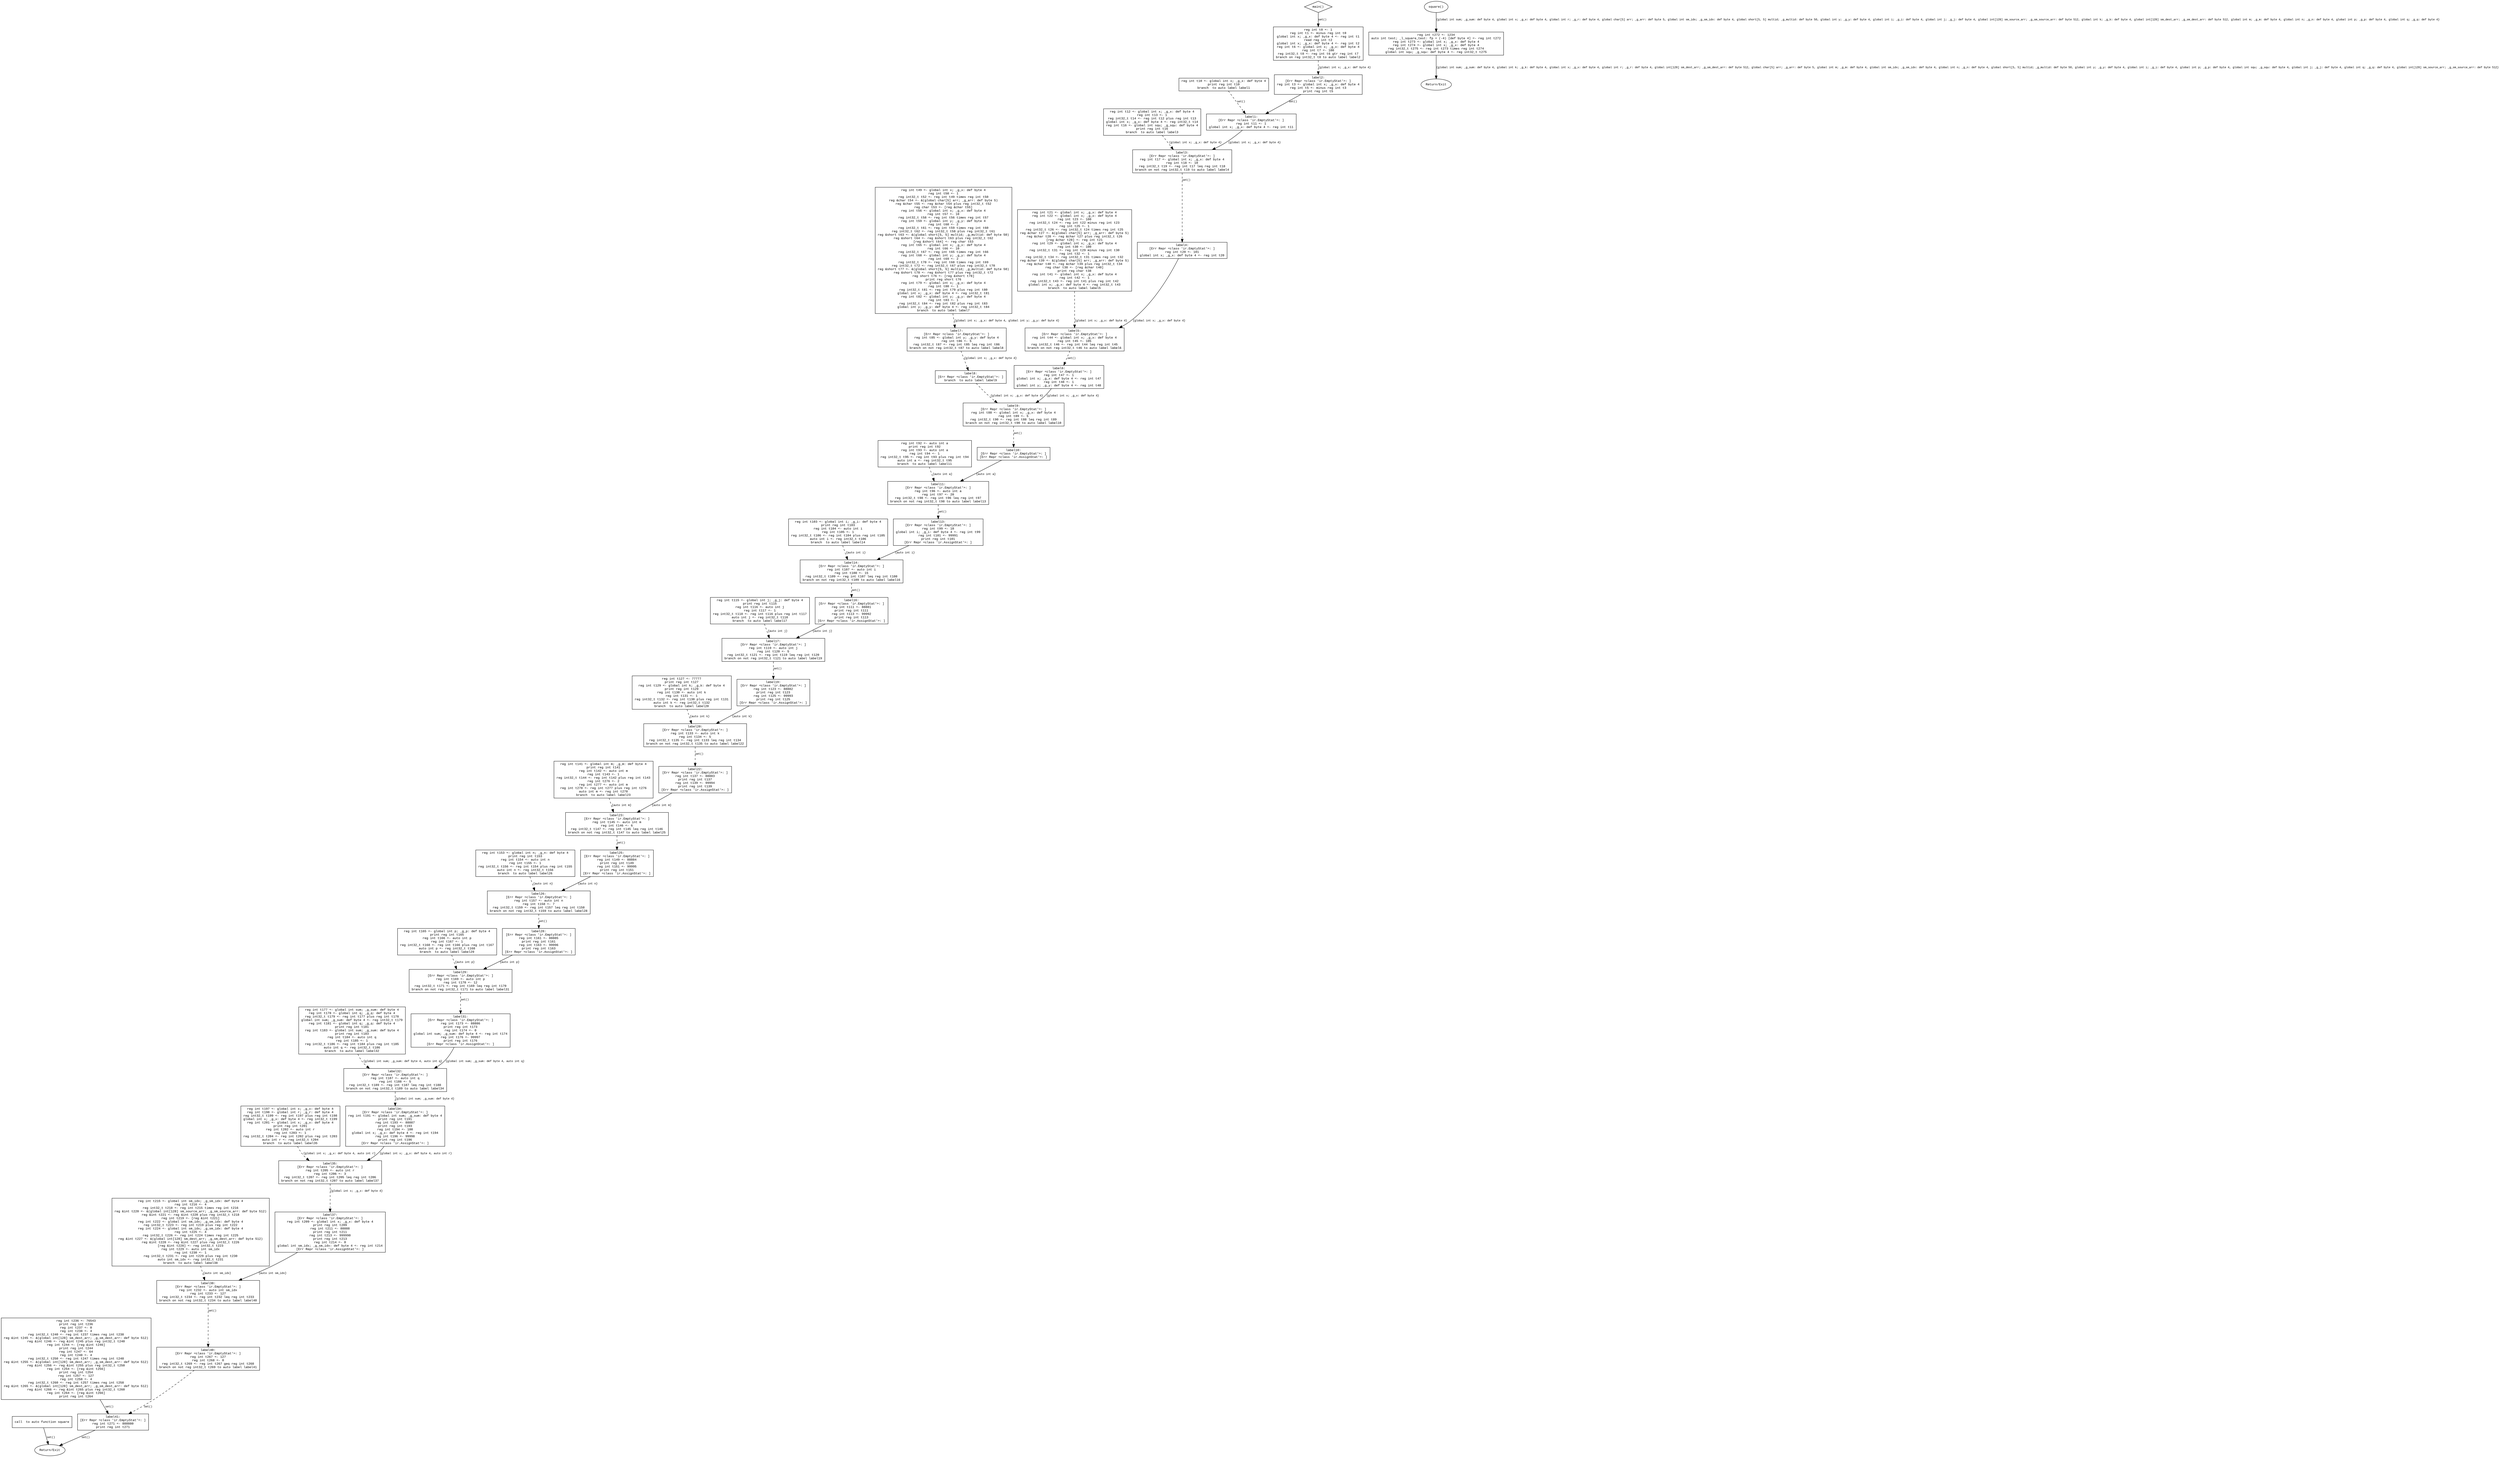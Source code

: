 digraph G {
  rankdir=TB;
  node [shape=box, fontname="Courier New", fontsize=10];
  edge [fontname="Courier New", fontsize=9];

  // BasicBlock ID for CFG list: 138571680132928
  BB_138571680132928 [label="reg int t0 <- 1\nreg int t1 <- minus reg int t0\nglobal int x; _g_x: def byte 4 <- reg int t1\nread reg int t2\nglobal int x; _g_x: def byte 4 <- reg int t2\nreg int t6 <- global int x; _g_x: def byte 4\nreg int t7 <- 100\nreg int32_t t8 <- reg int t6 gtr reg int t7\nbranch on reg int32_t t8 to auto label label2"];
BB_138571680132928 -> BB_138571680132880 [style=dashed,label="{global int x; _g_x: def byte 4}"];
  // BasicBlock ID for CFG list: 138571680132832
  BB_138571680132832 [label="reg int t10 <- global int x; _g_x: def byte 4\nprint reg int t10\nbranch  to auto label label1"];
BB_138571680132832 -> BB_138571680130720 [style=dashed,label="set()"];
  // BasicBlock ID for CFG list: 138571680132880
  BB_138571680132880 [label="label2:\n[Err Repr <class 'ir.EmptyStat'>: ]\nreg int t3 <- global int x; _g_x: def byte 4\nreg int t5 <- minus reg int t3\nprint reg int t5"];
BB_138571680132880 -> BB_138571680130720 [label="set()"];
  // BasicBlock ID for CFG list: 138571680130720
  BB_138571680130720 [label="label1:\n[Err Repr <class 'ir.EmptyStat'>: ]\nreg int t11 <- 1\nglobal int x; _g_x: def byte 4 <- reg int t11"];
BB_138571680130720 -> BB_138571680130144 [label="{global int x; _g_x: def byte 4}"];
  // BasicBlock ID for CFG list: 138571680130144
  BB_138571680130144 [label="label3:\n[Err Repr <class 'ir.EmptyStat'>: ]\nreg int t17 <- global int x; _g_x: def byte 4\nreg int t18 <- 10\nreg int32_t t19 <- reg int t17 leq reg int t18\nbranch on not reg int32_t t19 to auto label label4"];
BB_138571680130144 -> BB_138571680130672 [style=dashed,label="set()"];
  // BasicBlock ID for CFG list: 138571680130192
  BB_138571680130192 [label="call  to auto function square"];
BB_138571680130192 -> exit_global [label="set()"];
  exit_global [shape=ellipse, label="Return/Exit"];
  // BasicBlock ID for CFG list: 138571680130048
  BB_138571680130048 [label="reg int t12 <- global int x; _g_x: def byte 4\nreg int t13 <- 1\nreg int32_t t14 <- reg int t12 plus reg int t13\nglobal int x; _g_x: def byte 4 <- reg int32_t t14\nreg int t16 <- global int squ; _g_squ: def byte 4\nprint reg int t16\nbranch  to auto label label3"];
BB_138571680130048 -> BB_138571680130144 [style=dashed,label="{global int x; _g_x: def byte 4}"];
  // BasicBlock ID for CFG list: 138571680130672
  BB_138571680130672 [label="label4:\n[Err Repr <class 'ir.EmptyStat'>: ]\nreg int t20 <- 101\nglobal int x; _g_x: def byte 4 <- reg int t20"];
BB_138571680130672 -> BB_138571680149712 [label="{global int x; _g_x: def byte 4}"];
  // BasicBlock ID for CFG list: 138571680149712
  BB_138571680149712 [label="label5:\n[Err Repr <class 'ir.EmptyStat'>: ]\nreg int t44 <- global int x; _g_x: def byte 4\nreg int t45 <- 105\nreg int32_t t46 <- reg int t44 leq reg int t45\nbranch on not reg int32_t t46 to auto label label6"];
BB_138571680149712 -> BB_138571680151824 [style=dashed,label="set()"];
  // BasicBlock ID for CFG list: 138571680151872
  BB_138571680151872 [label="reg int t21 <- global int x; _g_x: def byte 4\nreg int t22 <- global int x; _g_x: def byte 4\nreg int t23 <- 100\nreg int32_t t24 <- reg int t22 minus reg int t23\nreg int t25 <- 1\nreg int32_t t26 <- reg int32_t t24 times reg int t25\nreg &char t27 <- &(global char[5] arr; _g_arr: def byte 5)\nreg &char t28 <- reg &char t27 plus reg int32_t t26\n[reg &char t28] <- reg int t21\nreg int t29 <- global int x; _g_x: def byte 4\nreg int t30 <- 100\nreg int32_t t31 <- reg int t29 minus reg int t30\nreg int t32 <- 1\nreg int32_t t34 <- reg int32_t t31 times reg int t32\nreg &char t39 <- &(global char[5] arr; _g_arr: def byte 5)\nreg &char t40 <- reg &char t39 plus reg int32_t t34\nreg char t38 <- [reg &char t40]\nprint reg char t38\nreg int t41 <- global int x; _g_x: def byte 4\nreg int t42 <- 1\nreg int32_t t43 <- reg int t41 plus reg int t42\nglobal int x; _g_x: def byte 4 <- reg int32_t t43\nbranch  to auto label label5"];
BB_138571680151872 -> BB_138571680149712 [style=dashed,label="{global int x; _g_x: def byte 4}"];
  // BasicBlock ID for CFG list: 138571680151824
  BB_138571680151824 [label="label6:\n[Err Repr <class 'ir.EmptyStat'>: ]\nreg int t47 <- 1\nglobal int x; _g_x: def byte 4 <- reg int t47\nreg int t48 <- 1\nglobal int y; _g_y: def byte 4 <- reg int t48"];
BB_138571680151824 -> BB_138571680151920 [label="{global int x; _g_x: def byte 4}"];
  // BasicBlock ID for CFG list: 138571680151920
  BB_138571680151920 [label="label9:\n[Err Repr <class 'ir.EmptyStat'>: ]\nreg int t88 <- global int x; _g_x: def byte 4\nreg int t89 <- 5\nreg int32_t t90 <- reg int t88 leq reg int t89\nbranch on not reg int32_t t90 to auto label label10"];
BB_138571680151920 -> BB_138571680152448 [style=dashed,label="set()"];
  // BasicBlock ID for CFG list: 138571680152352
  BB_138571680152352 [label="label7:\n[Err Repr <class 'ir.EmptyStat'>: ]\nreg int t85 <- global int y; _g_y: def byte 4\nreg int t86 <- 5\nreg int32_t t87 <- reg int t85 leq reg int t86\nbranch on not reg int32_t t87 to auto label label8"];
BB_138571680152352 -> BB_138571680152496 [style=dashed,label="{global int x; _g_x: def byte 4}"];
  // BasicBlock ID for CFG list: 138571680151968
  BB_138571680151968 [label="reg int t49 <- global int x; _g_x: def byte 4\nreg int t50 <- 1\nreg int32_t t52 <- reg int t49 times reg int t50\nreg &char t54 <- &(global char[5] arr; _g_arr: def byte 5)\nreg &char t55 <- reg &char t54 plus reg int32_t t52\nreg char t53 <- [reg &char t55]\nreg int t56 <- global int x; _g_x: def byte 4\nreg int t57 <- 10\nreg int32_t t58 <- reg int t56 times reg int t57\nreg int t59 <- global int y; _g_y: def byte 4\nreg int t60 <- 2\nreg int32_t t61 <- reg int t59 times reg int t60\nreg int32_t t62 <- reg int32_t t58 plus reg int32_t t61\nreg &short t63 <- &(global short[5, 5] multid; _g_multid: def byte 50)\nreg &short t64 <- reg &short t63 plus reg int32_t t62\n[reg &short t64] <- reg char t53\nreg int t65 <- global int x; _g_x: def byte 4\nreg int t66 <- 10\nreg int32_t t67 <- reg int t65 times reg int t66\nreg int t68 <- global int y; _g_y: def byte 4\nreg int t69 <- 2\nreg int32_t t70 <- reg int t68 times reg int t69\nreg int32_t t72 <- reg int32_t t67 plus reg int32_t t70\nreg &short t77 <- &(global short[5, 5] multid; _g_multid: def byte 50)\nreg &short t78 <- reg &short t77 plus reg int32_t t72\nreg short t76 <- [reg &short t78]\nprint reg short t76\nreg int t79 <- global int x; _g_x: def byte 4\nreg int t80 <- 1\nreg int32_t t81 <- reg int t79 plus reg int t80\nglobal int x; _g_x: def byte 4 <- reg int32_t t81\nreg int t82 <- global int y; _g_y: def byte 4\nreg int t83 <- 1\nreg int32_t t84 <- reg int t82 plus reg int t83\nglobal int y; _g_y: def byte 4 <- reg int32_t t84\nbranch  to auto label label7"];
BB_138571680151968 -> BB_138571680152352 [style=dashed,label="{global int x; _g_x: def byte 4, global int y; _g_y: def byte 4}"];
  // BasicBlock ID for CFG list: 138571680152496
  BB_138571680152496 [label="label8:\n[Err Repr <class 'ir.EmptyStat'>: ]\nbranch  to auto label label9"];
BB_138571680152496 -> BB_138571680151920 [style=dashed,label="{global int x; _g_x: def byte 4}"];
  // BasicBlock ID for CFG list: 138571680152448
  BB_138571680152448 [label="label10:\n[Err Repr <class 'ir.EmptyStat'>: ]\n[Err Repr <class 'ir.AssignStat'>: ]"];
BB_138571680152448 -> BB_138571680163152 [label="{auto int a}"];
  // BasicBlock ID for CFG list: 138571680163152
  BB_138571680163152 [label="label11:\n[Err Repr <class 'ir.EmptyStat'>: ]\nreg int t96 <- auto int a\nreg int t97 <- 20\nreg int32_t t98 <- reg int t96 leq reg int t97\nbranch on not reg int32_t t98 to auto label label13"];
BB_138571680163152 -> BB_138571680165408 [style=dashed,label="set()"];
  // BasicBlock ID for CFG list: 138571680163248
  BB_138571680163248 [label="reg int t92 <- auto int a\nprint reg int t92\nreg int t93 <- auto int a\nreg int t94 <- 1\nreg int32_t t95 <- reg int t93 plus reg int t94\nauto int a <- reg int32_t t95\nbranch  to auto label label11"];
BB_138571680163248 -> BB_138571680163152 [style=dashed,label="{auto int a}"];
  // BasicBlock ID for CFG list: 138571680165408
  BB_138571680165408 [label="label13:\n[Err Repr <class 'ir.EmptyStat'>: ]\nreg int t99 <- 10\nglobal int i; _g_i: def byte 4 <- reg int t99\nreg int t101 <- 99991\nprint reg int t101\n[Err Repr <class 'ir.AssignStat'>: ]"];
BB_138571680165408 -> BB_138571680165456 [label="{auto int i}"];
  // BasicBlock ID for CFG list: 138571680165456
  BB_138571680165456 [label="label14:\n[Err Repr <class 'ir.EmptyStat'>: ]\nreg int t107 <- auto int i\nreg int t108 <- 15\nreg int32_t t109 <- reg int t107 leq reg int t108\nbranch on not reg int32_t t109 to auto label label16"];
BB_138571680165456 -> BB_138571680165504 [style=dashed,label="set()"];
  // BasicBlock ID for CFG list: 138571680162960
  BB_138571680162960 [label="reg int t103 <- global int i; _g_i: def byte 4\nprint reg int t103\nreg int t104 <- auto int i\nreg int t105 <- 1\nreg int32_t t106 <- reg int t104 plus reg int t105\nauto int i <- reg int32_t t106\nbranch  to auto label label14"];
BB_138571680162960 -> BB_138571680165456 [style=dashed,label="{auto int i}"];
  // BasicBlock ID for CFG list: 138571680165504
  BB_138571680165504 [label="label16:\n[Err Repr <class 'ir.EmptyStat'>: ]\nreg int t111 <- 88881\nprint reg int t111\nreg int t113 <- 99992\nprint reg int t113\n[Err Repr <class 'ir.AssignStat'>: ]"];
BB_138571680165504 -> BB_138571680165552 [label="{auto int j}"];
  // BasicBlock ID for CFG list: 138571680165552
  BB_138571680165552 [label="label17:\n[Err Repr <class 'ir.EmptyStat'>: ]\nreg int t119 <- auto int j\nreg int t120 <- 5\nreg int32_t t121 <- reg int t119 leq reg int t120\nbranch on not reg int32_t t121 to auto label label19"];
BB_138571680165552 -> BB_138571680163968 [style=dashed,label="set()"];
  // BasicBlock ID for CFG list: 138571680163488
  BB_138571680163488 [label="reg int t115 <- global int j; _g_j: def byte 4\nprint reg int t115\nreg int t116 <- auto int j\nreg int t117 <- 1\nreg int32_t t118 <- reg int t116 plus reg int t117\nauto int j <- reg int32_t t118\nbranch  to auto label label17"];
BB_138571680163488 -> BB_138571680165552 [style=dashed,label="{auto int j}"];
  // BasicBlock ID for CFG list: 138571680163968
  BB_138571680163968 [label="label19:\n[Err Repr <class 'ir.EmptyStat'>: ]\nreg int t123 <- 88882\nprint reg int t123\nreg int t125 <- 99993\nprint reg int t125\n[Err Repr <class 'ir.AssignStat'>: ]"];
BB_138571680163968 -> BB_138571680164016 [label="{auto int k}"];
  // BasicBlock ID for CFG list: 138571680164016
  BB_138571680164016 [label="label20:\n[Err Repr <class 'ir.EmptyStat'>: ]\nreg int t133 <- auto int k\nreg int t134 <- 5\nreg int32_t t135 <- reg int t133 leq reg int t134\nbranch on not reg int32_t t135 to auto label label22"];
BB_138571680164016 -> BB_138571680164400 [style=dashed,label="set()"];
  // BasicBlock ID for CFG list: 138571680163584
  BB_138571680163584 [label="reg int t127 <- 77777\nprint reg int t127\nreg int t129 <- global int k; _g_k: def byte 4\nprint reg int t129\nreg int t130 <- auto int k\nreg int t131 <- 1\nreg int32_t t132 <- reg int t130 plus reg int t131\nauto int k <- reg int32_t t132\nbranch  to auto label label20"];
BB_138571680163584 -> BB_138571680164016 [style=dashed,label="{auto int k}"];
  // BasicBlock ID for CFG list: 138571680164400
  BB_138571680164400 [label="label22:\n[Err Repr <class 'ir.EmptyStat'>: ]\nreg int t137 <- 88883\nprint reg int t137\nreg int t139 <- 99994\nprint reg int t139\n[Err Repr <class 'ir.AssignStat'>: ]"];
BB_138571680164400 -> BB_138571680164544 [label="{auto int m}"];
  // BasicBlock ID for CFG list: 138571680164544
  BB_138571680164544 [label="label23:\n[Err Repr <class 'ir.EmptyStat'>: ]\nreg int t145 <- auto int m\nreg int t146 <- 6\nreg int32_t t147 <- reg int t145 leq reg int t146\nbranch on not reg int32_t t147 to auto label label25"];
BB_138571680164544 -> BB_138571680164496 [style=dashed,label="set()"];
  // BasicBlock ID for CFG list: 138571680162000
  BB_138571680162000 [label="reg int t141 <- global int m; _g_m: def byte 4\nprint reg int t141\nreg int t142 <- auto int m\nreg int t143 <- 1\nreg int32_t t144 <- reg int t142 plus reg int t143\nreg int t276 <- 2\nreg int t277 <- auto int m\nreg int t278 <- reg int t277 plus reg int t276\nauto int m <- reg int t278\nbranch  to auto label label23"];
BB_138571680162000 -> BB_138571680164544 [style=dashed,label="{auto int m}"];
  // BasicBlock ID for CFG list: 138571680164496
  BB_138571680164496 [label="label25:\n[Err Repr <class 'ir.EmptyStat'>: ]\nreg int t149 <- 88884\nprint reg int t149\nreg int t151 <- 99995\nprint reg int t151\n[Err Repr <class 'ir.AssignStat'>: ]"];
BB_138571680164496 -> BB_138571680162048 [label="{auto int n}"];
  // BasicBlock ID for CFG list: 138571680162048
  BB_138571680162048 [label="label26:\n[Err Repr <class 'ir.EmptyStat'>: ]\nreg int t157 <- auto int n\nreg int t158 <- 7\nreg int32_t t159 <- reg int t157 leq reg int t158\nbranch on not reg int32_t t159 to auto label label28"];
BB_138571680162048 -> BB_138571680189984 [style=dashed,label="set()"];
  // BasicBlock ID for CFG list: 138571680189072
  BB_138571680189072 [label="reg int t153 <- global int n; _g_n: def byte 4\nprint reg int t153\nreg int t154 <- auto int n\nreg int t155 <- 1\nreg int32_t t156 <- reg int t154 plus reg int t155\nauto int n <- reg int32_t t156\nbranch  to auto label label26"];
BB_138571680189072 -> BB_138571680162048 [style=dashed,label="{auto int n}"];
  // BasicBlock ID for CFG list: 138571680189984
  BB_138571680189984 [label="label28:\n[Err Repr <class 'ir.EmptyStat'>: ]\nreg int t161 <- 88885\nprint reg int t161\nreg int t163 <- 99996\nprint reg int t163\n[Err Repr <class 'ir.AssignStat'>: ]"];
BB_138571680189984 -> BB_138571680190032 [label="{auto int p}"];
  // BasicBlock ID for CFG list: 138571680190032
  BB_138571680190032 [label="label29:\n[Err Repr <class 'ir.EmptyStat'>: ]\nreg int t169 <- auto int p\nreg int t170 <- 12\nreg int32_t t171 <- reg int t169 leq reg int t170\nbranch on not reg int32_t t171 to auto label label31"];
BB_138571680190032 -> BB_138571680190128 [style=dashed,label="set()"];
  // BasicBlock ID for CFG list: 138571680190080
  BB_138571680190080 [label="reg int t165 <- global int p; _g_p: def byte 4\nprint reg int t165\nreg int t166 <- auto int p\nreg int t167 <- 1\nreg int32_t t168 <- reg int t166 plus reg int t167\nauto int p <- reg int32_t t168\nbranch  to auto label label29"];
BB_138571680190080 -> BB_138571680190032 [style=dashed,label="{auto int p}"];
  // BasicBlock ID for CFG list: 138571680190128
  BB_138571680190128 [label="label31:\n[Err Repr <class 'ir.EmptyStat'>: ]\nreg int t173 <- 88886\nprint reg int t173\nreg int t174 <- 0\nglobal int sum; _g_sum: def byte 4 <- reg int t174\nreg int t176 <- 99997\nprint reg int t176\n[Err Repr <class 'ir.AssignStat'>: ]"];
BB_138571680190128 -> BB_138571680189648 [label="{global int sum; _g_sum: def byte 4, auto int q}"];
  // BasicBlock ID for CFG list: 138571680189648
  BB_138571680189648 [label="label32:\n[Err Repr <class 'ir.EmptyStat'>: ]\nreg int t187 <- auto int q\nreg int t188 <- 5\nreg int32_t t189 <- reg int t187 leq reg int t188\nbranch on not reg int32_t t189 to auto label label34"];
BB_138571680189648 -> BB_138571680189024 [style=dashed,label="{global int sum; _g_sum: def byte 4}"];
  // BasicBlock ID for CFG list: 138571680189600
  BB_138571680189600 [label="reg int t177 <- global int sum; _g_sum: def byte 4\nreg int t178 <- global int q; _g_q: def byte 4\nreg int32_t t179 <- reg int t177 plus reg int t178\nglobal int sum; _g_sum: def byte 4 <- reg int32_t t179\nreg int t181 <- global int q; _g_q: def byte 4\nprint reg int t181\nreg int t183 <- global int sum; _g_sum: def byte 4\nprint reg int t183\nreg int t184 <- auto int q\nreg int t185 <- 1\nreg int32_t t186 <- reg int t184 plus reg int t185\nauto int q <- reg int32_t t186\nbranch  to auto label label32"];
BB_138571680189600 -> BB_138571680189648 [style=dashed,label="{global int sum; _g_sum: def byte 4, auto int q}"];
  // BasicBlock ID for CFG list: 138571680189024
  BB_138571680189024 [label="label34:\n[Err Repr <class 'ir.EmptyStat'>: ]\nreg int t191 <- global int sum; _g_sum: def byte 4\nprint reg int t191\nreg int t193 <- 88887\nprint reg int t193\nreg int t194 <- 100\nglobal int x; _g_x: def byte 4 <- reg int t194\nreg int t196 <- 99998\nprint reg int t196\n[Err Repr <class 'ir.AssignStat'>: ]"];
BB_138571680189024 -> BB_138571680189360 [label="{global int x; _g_x: def byte 4, auto int r}"];
  // BasicBlock ID for CFG list: 138571680189360
  BB_138571680189360 [label="label35:\n[Err Repr <class 'ir.EmptyStat'>: ]\nreg int t205 <- auto int r\nreg int t206 <- 3\nreg int32_t t207 <- reg int t205 leq reg int t206\nbranch on not reg int32_t t207 to auto label label37"];
BB_138571680189360 -> BB_138571680188640 [style=dashed,label="{global int x; _g_x: def byte 4}"];
  // BasicBlock ID for CFG list: 138571680188832
  BB_138571680188832 [label="reg int t197 <- global int x; _g_x: def byte 4\nreg int t198 <- global int r; _g_r: def byte 4\nreg int32_t t199 <- reg int t197 plus reg int t198\nglobal int x; _g_x: def byte 4 <- reg int32_t t199\nreg int t201 <- global int x; _g_x: def byte 4\nprint reg int t201\nreg int t202 <- auto int r\nreg int t203 <- 1\nreg int32_t t204 <- reg int t202 plus reg int t203\nauto int r <- reg int32_t t204\nbranch  to auto label label35"];
BB_138571680188832 -> BB_138571680189360 [style=dashed,label="{global int x; _g_x: def byte 4, auto int r}"];
  // BasicBlock ID for CFG list: 138571680188640
  BB_138571680188640 [label="label37:\n[Err Repr <class 'ir.EmptyStat'>: ]\nreg int t209 <- global int x; _g_x: def byte 4\nprint reg int t209\nreg int t211 <- 88888\nprint reg int t211\nreg int t213 <- 999990\nprint reg int t213\nreg int t214 <- 0\nglobal int sm_idx; _g_sm_idx: def byte 4 <- reg int t214\n[Err Repr <class 'ir.AssignStat'>: ]"];
BB_138571680188640 -> BB_138571680188880 [label="{auto int sm_idx}"];
  // BasicBlock ID for CFG list: 138571680188880
  BB_138571680188880 [label="label38:\n[Err Repr <class 'ir.EmptyStat'>: ]\nreg int t232 <- auto int sm_idx\nreg int t233 <- 127\nreg int32_t t234 <- reg int t232 leq reg int t233\nbranch on not reg int32_t t234 to auto label label40"];
BB_138571680188880 -> BB_138571680188352 [style=dashed,label="set()"];
  // BasicBlock ID for CFG list: 138571680188304
  BB_138571680188304 [label="reg int t215 <- global int sm_idx; _g_sm_idx: def byte 4\nreg int t216 <- 4\nreg int32_t t218 <- reg int t215 times reg int t216\nreg &int t220 <- &(global int[128] sm_source_arr; _g_sm_source_arr: def byte 512)\nreg &int t221 <- reg &int t220 plus reg int32_t t218\nreg int t219 <- [reg &int t221]\nreg int t222 <- global int sm_idx; _g_sm_idx: def byte 4\nreg int32_t t223 <- reg int t219 plus reg int t222\nreg int t224 <- global int sm_idx; _g_sm_idx: def byte 4\nreg int t225 <- 4\nreg int32_t t226 <- reg int t224 times reg int t225\nreg &int t227 <- &(global int[128] sm_dest_arr; _g_sm_dest_arr: def byte 512)\nreg &int t228 <- reg &int t227 plus reg int32_t t226\n[reg &int t228] <- reg int32_t t223\nreg int t229 <- auto int sm_idx\nreg int t230 <- 1\nreg int32_t t231 <- reg int t229 plus reg int t230\nauto int sm_idx <- reg int32_t t231\nbranch  to auto label label38"];
BB_138571680188304 -> BB_138571680188880 [style=dashed,label="{auto int sm_idx}"];
  // BasicBlock ID for CFG list: 138571680188352
  BB_138571680188352 [label="label40:\n[Err Repr <class 'ir.EmptyStat'>: ]\nreg int t267 <- 127\nreg int t268 <- 0\nreg int32_t t269 <- reg int t267 geq reg int t268\nbranch on not reg int32_t t269 to auto label label41"];
BB_138571680188352 -> BB_138571679802800 [style=dashed,label="set()"];
  // BasicBlock ID for CFG list: 138571680186816
  BB_138571680186816 [label="reg int t236 <- 76543\nprint reg int t236\nreg int t237 <- 0\nreg int t238 <- 4\nreg int32_t t240 <- reg int t237 times reg int t238\nreg &int t245 <- &(global int[128] sm_dest_arr; _g_sm_dest_arr: def byte 512)\nreg &int t246 <- reg &int t245 plus reg int32_t t240\nreg int t244 <- [reg &int t246]\nprint reg int t244\nreg int t247 <- 64\nreg int t248 <- 4\nreg int32_t t250 <- reg int t247 times reg int t248\nreg &int t255 <- &(global int[128] sm_dest_arr; _g_sm_dest_arr: def byte 512)\nreg &int t256 <- reg &int t255 plus reg int32_t t250\nreg int t254 <- [reg &int t256]\nprint reg int t254\nreg int t257 <- 127\nreg int t258 <- 4\nreg int32_t t260 <- reg int t257 times reg int t258\nreg &int t265 <- &(global int[128] sm_dest_arr; _g_sm_dest_arr: def byte 512)\nreg &int t266 <- reg &int t265 plus reg int32_t t260\nreg int t264 <- [reg &int t266]\nprint reg int t264"];
BB_138571680186816 -> BB_138571679802800 [label="set()"];
  // BasicBlock ID for CFG list: 138571679802800
  BB_138571679802800 [label="label41:\n[Err Repr <class 'ir.EmptyStat'>: ]\nreg int t271 <- 888880\nprint reg int t271"];
BB_138571679802800 -> exit_global [label="set()"];
  // BasicBlock ID for CFG list: 138571680188112
  BB_138571680188112 [label="reg int t272 <- 1234\nauto int test; _l_square_test: fp + (-4) [def byte 4] <- reg int t272\nreg int t273 <- global int x; _g_x: def byte 4\nreg int t274 <- global int x; _g_x: def byte 4\nreg int32_t t275 <- reg int t273 times reg int t274\nglobal int squ; _g_squ: def byte 4 <- reg int32_t t275"];
BB_138571680188112 -> exit_Func_square [label="{global int sum; _g_sum: def byte 4, global int k; _g_k: def byte 4, global int x; _g_x: def byte 4, global int r; _g_r: def byte 4, global int[128] sm_dest_arr; _g_sm_dest_arr: def byte 512, global char[5] arr; _g_arr: def byte 5, global int m; _g_m: def byte 4, global int sm_idx; _g_sm_idx: def byte 4, global int n; _g_n: def byte 4, global short[5, 5] multid; _g_multid: def byte 50, global int y; _g_y: def byte 4, global int i; _g_i: def byte 4, global int p; _g_p: def byte 4, global int squ; _g_squ: def byte 4, global int j; _g_j: def byte 4, global int q; _g_q: def byte 4, global int[128] sm_source_arr; _g_sm_source_arr: def byte 512}"];
  exit_Func_square [shape=ellipse, label="Return/Exit"];

  // Entry Points
  Entry_main [shape=diamond, label="main()"];
  Entry_main -> BB_138571680132928 [label="set()", weight=10];
  Entry_square [shape=ellipse, label="square()"];
  Entry_square -> BB_138571680188112 [label="{global int sum; _g_sum: def byte 4, global int x; _g_x: def byte 4, global int r; _g_r: def byte 4, global char[5] arr; _g_arr: def byte 5, global int sm_idx; _g_sm_idx: def byte 4, global short[5, 5] multid; _g_multid: def byte 50, global int y; _g_y: def byte 4, global int i; _g_i: def byte 4, global int j; _g_j: def byte 4, global int[128] sm_source_arr; _g_sm_source_arr: def byte 512, global int k; _g_k: def byte 4, global int[128] sm_dest_arr; _g_sm_dest_arr: def byte 512, global int m; _g_m: def byte 4, global int n; _g_n: def byte 4, global int p; _g_p: def byte 4, global int q; _g_q: def byte 4}", weight=10];
}
